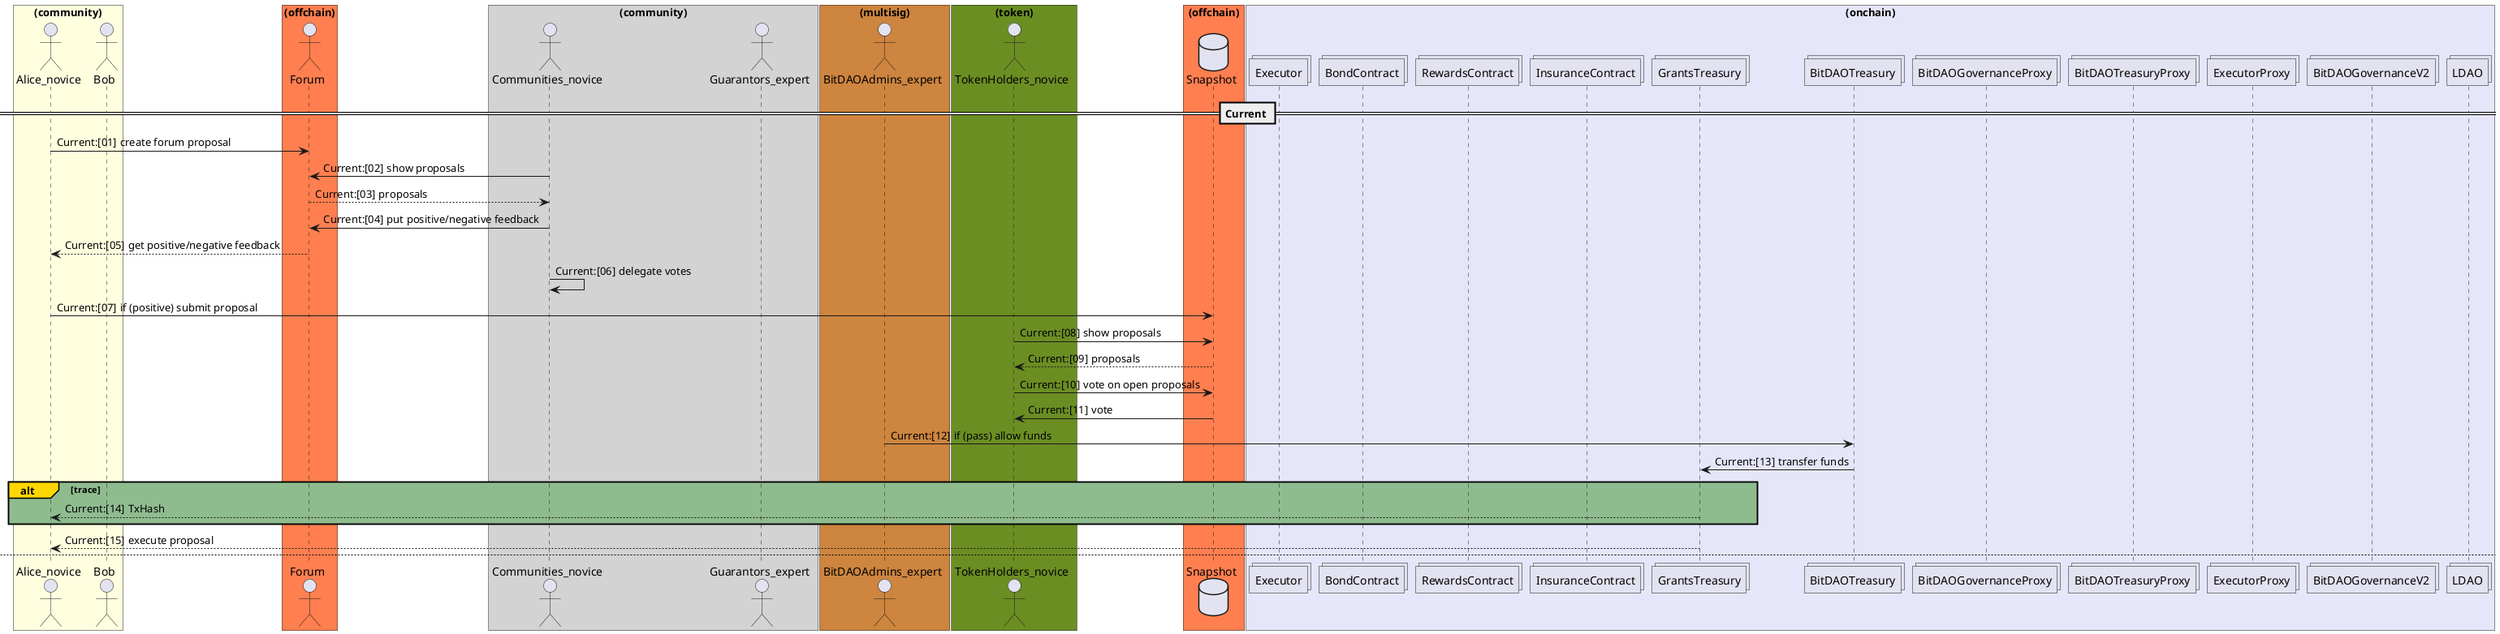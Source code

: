 @startuml
'https://plantuml.com/sequence-diagram
box "(community)" #LightYellow
actor Alice_novice as alice
actor Bob as bob
end box

box "(offchain)" #Coral
actor Forum as forum
end box

box "(community)" #LightGray
actor Communities_novice as community
actor Guarantors_expert as guarantor
end box

box "(multisig)" #Peru
actor BitDAOAdmins_expert as bitdaoadmin
end box

box "(token)" #OliveDrab
actor TokenHolders_novice as tokenholders
endbox

box "(offchain)" #Coral
database Snapshot as snapshot
end box

box "(onchain)" #Lavender
collections Executor as executor
collections BondContract as bondcontract
collections RewardsContract as rewardscontract
collections InsuranceContract as insurancecontract
collections GrantsTreasury as grantstreasury
collections BitDAOTreasury as bitdaotreasury
collections BitDAOGovernanceProxy as governanceproxy
collections BitDAOTreasuryProxy as treasuryproxy
collections ExecutorProxy as executorproxy
collections BitDAOGovernanceV2 as bitdaogovernance
collections LDAO
end box

autonumber "Current:[00]"

== Current ==

alice -> forum: create forum proposal

community -> forum: show proposals
community <-- forum: proposals
community -> forum: put positive/negative feedback

alice <-- forum: get positive/negative feedback

community -> community: delegate votes

alice -> snapshot: if (positive) submit proposal

tokenholders -> snapshot: show proposals
tokenholders <-- snapshot: proposals
tokenholders -> snapshot: vote on open proposals
tokenholders <- snapshot: vote
bitdaoadmin -> bitdaotreasury: if (pass) allow funds
bitdaotreasury -> grantstreasury: transfer funds

alt#Gold #DarkSeaGreen trace
  alice <-- grantstreasury: TxHash
end

alice <-- grantstreasury: execute proposal

newpage

autonumber "Bond:[00]"

== Bond ==

alice -> forum: create forum proposal
alice <- guarantor: positive/negative feedback
alice -> bondcontract: if (positive) create bond

guarantor -> bondcontract: contribute BIT tokens
bondcontract <-- guarantor: ERC20 Fungible bond tokens (1:1 swap)

community -> community: delegate votes

alice -> snapshot: if (positive) submit proposal

tokenholders -> snapshot: show proposals
tokenholders <-- snapshot: proposals
tokenholders -> snapshot: vote on open proposals
tokenholders <- snapshot: vote

bitdaoadmin -> bitdaotreasury: if (pass) allow funds
bitdaotreasury -> grantstreasury: transfer funds

alice <-- grantstreasury: execute proposal

community -> community: delegate votes

alice -> snapshot: submit release request
guarantor -> snapshot: show proposals
guarantor <-- snapshot: proposals
guarantor -> snapshot: vote to release or proportional slash

bitdaoadmin -> snapshot: show vote result
bitdaoadmin <-- snapshot: pass/fail

alt#Gold #LightBlue pass
    bitdaoadmin -> bondcontract: release bond

    guarantor -> bondcontract: submit and redeem bond tokens
    bondcontract <-- guarantor: transfer BIT tokens
else #Pink fail
    bitdaoadmin -> bondcontract: slash bond
    bondcontract -> bitdaotreasury: transfer slashed BIT tokens
    guarantor -> bondcontract: submit and redeem bond tokens (relative to non-slashed portion)
    guarantor <-- bondcontract: transfer BIT tokens
end

  alt#Gold #DarkSeaGreen trace
    bitdaoadmin <-- bondcontract: TxHash
  end

newpage

autonumber "Roles:[00]"

== Roles ==

alice -> forum: submit create role proposal
community -> forum: list role proposals
community <-- forum: role proposals
community -> forum: positive/negative feedback
alice <-- forum: get positive/negative feedback

community -> community: delegate votes

alice -> snapshot: if (positive) create admin role

bitdaoadmin -> snapshot: list role proposals
bitdaoadmin <-- snapshot: role proposals
bitdaoadmin -> snapshot: show results
bitdaoadmin <-- snapshot: results

bitdaoadmin -> bitdaogovernance: if (pass) create role

alt#Gold #DarkSeaGreen trace
  bitdaoadmin <-- bitdaogovernance: TxHash
end

newpage

autonumber "Insurance:[00]"

== Insurance ==

alice -> insurancecontract: create insurance ticket


alice -> insurancecontract: pay for insurance daily / monthly


alice -> insurancecontract: compensate

community -> community: delegate votes

alice -> snapshot: submit proposal
guarantor -> snapshot: show proposals
guarantor <-- snapshot: proposals
guarantor -> snapshot: vote

bitdaoadmin -> snapshot: show vote result
bitdaoadmin <-- snapshot: pass/fail

bitdaoadmin -> bitdaotreasury: if (pass) allow funds
bitdaotreasury -> insurancecontract: transfer funds

alice <-- insurancecontract: execute proposal


bitdaoadmin -> insurancecontract: if (high debt) terminate alice insurance

community -> community: delegate votes

bitdaoadmin -> snapshot: submit proposal
guarantor -> snapshot: show proposals
guarantor <-- snapshot: proposals
guarantor -> snapshot: vote

bitdaoadmin -> snapshot: show vote result
bitdaoadmin <-- snapshot: pass/fail

bitdaoadmin -> insurancecontract: if (pass) terminate insurance
bitdaoadmin <-- insurancecontract: execute proposal

newpage

autonumber "Upgrades:[00]"

== Upgrades ==

bitdaoadmin -> governanceproxy: deploy proxy and set initial implementation
bitdaoadmin -> treasuryproxy: deploy proxy and set initial implementation
bitdaoadmin -> executorproxy: deploy proxy and set initial implementation


alice -> bitdaogovernance: deploy new bitdaogovernance implementation
alice -> bitdaotreasury: deploy new bitdaotreasury implementation
alice -> executor: deploy new executor implementation

alice -> forum: create forum upgrade proposal
alice <- community: positive/negative feedback

community -> community: delegate role based votes

alice -> bitdaogovernance: if (roles) submit upgrade proposal
community -> bitdaogovernance: roles voting

bitdaoadmin -> bitdaogovernance: show roles voting result
bitdaoadmin <-- bitdaogovernance: pass

bitdaoadmin -> bitdaogovernance: start execution
executor <-- bitdaogovernance: execute proposal
executor -> governanceproxy: set new bitdaogovernance implementation
executor -> treasuryproxy: set new bitdaotreasury implementation
executor -> executorproxy: set new executor implementation

newpage

autonumber "Rewards:[00]"

== Rewards ==

alice -> forum: create forum proposal
alice <- guarantor: positive/negative feedback
alice -> rewardscontract: if (positive) create rewards program

community -> community: delegate votes

alice -> snapshot: submit proposal

bitdaoadmin -> bitdaotreasury: if (pass) allow funds
bitdaotreasury -> rewardscontract: transfer funds for rewards

alice <-- rewardscontract: execute proposal


bob -> forum: create forum proposal
bob <- guarantor: positive/negative feedback

bob -> snapshot: submit release request
community -> community: delegate votes
community -> snapshot: vote
community -> rewardscontract: if (voted) claim reward


@enduml